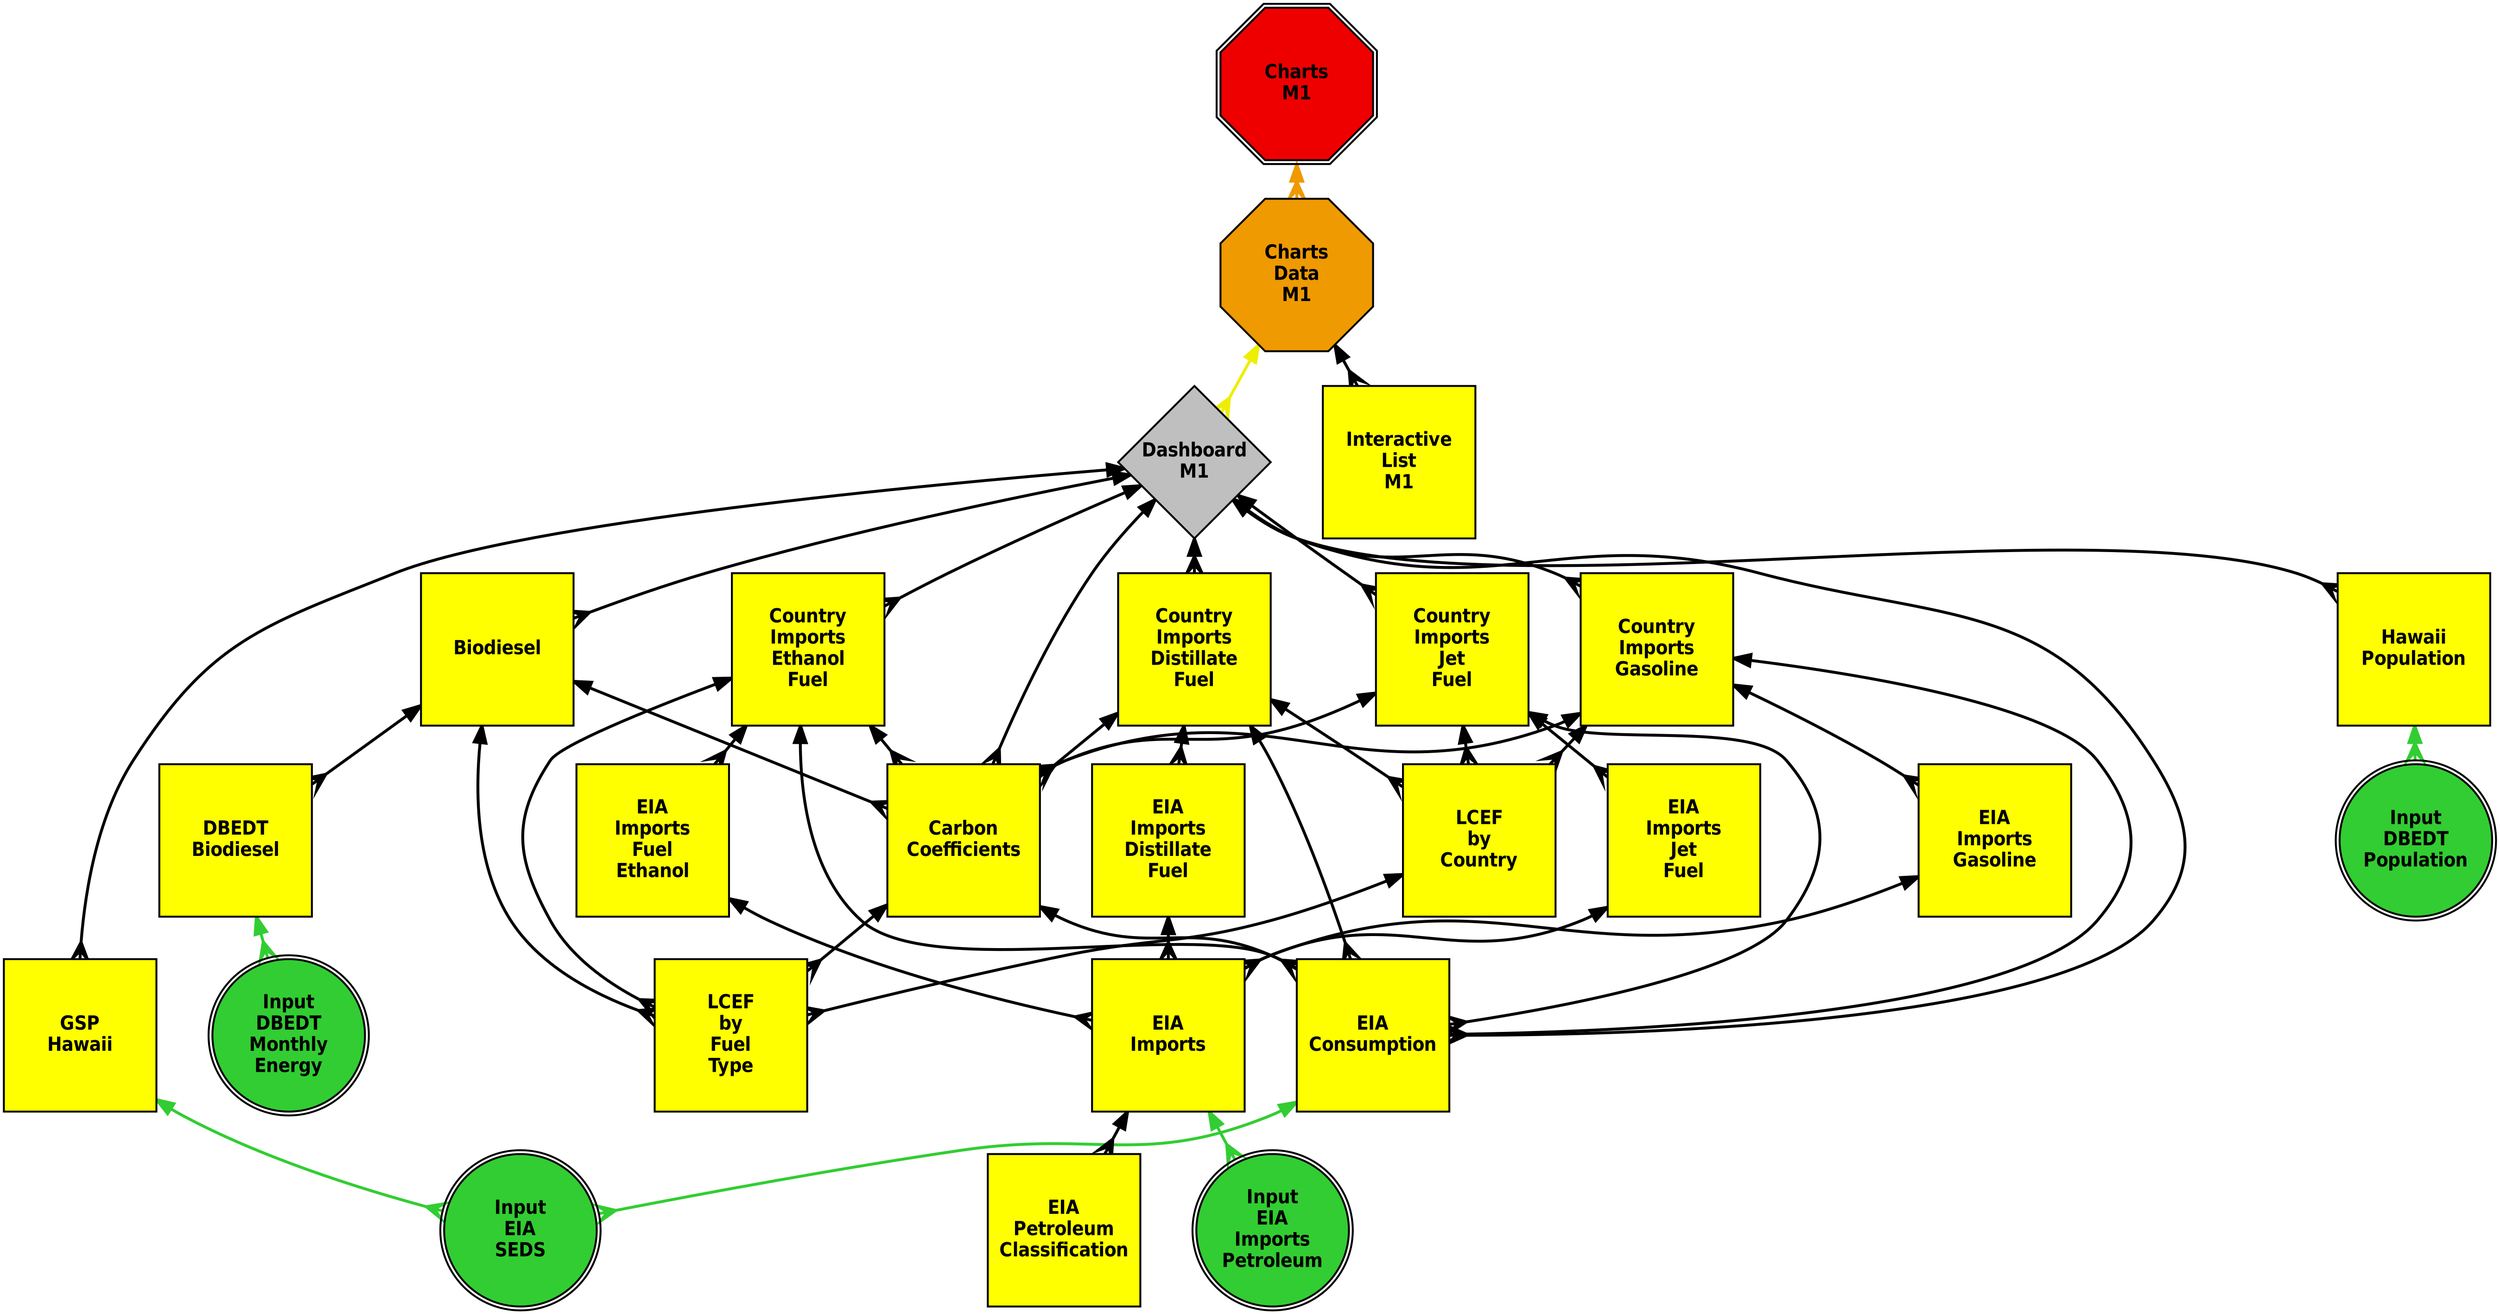 digraph dependencies {
layers="one:two:three";
outputorder="edgesfirst";
nodesep=0.75;
Charts_M1 [layer="two"] [style="filled"] [height="2.2"] [shape="doubleoctagon"] [fontsize="20"] [fillcolor="red2"] [fontname="Helvetica-Narrow-Bold"] [fixedsize="true"] [label="Charts\nM1"] [width="2.2"] [penwidth="2"];
Charts_M1 -> Charts_Data_M1 [layer="one"] [arrowhead="crow"] [color="orange2"] [arrowsize="1.75"] [dir="both"] [penwidth="3"];
Charts_Data_M1 [layer="two"] [style="filled"] [height="2.2"] [shape="octagon"] [fontsize="20"] [fillcolor="orange2"] [fontname="Helvetica-Narrow-Bold"] [fixedsize="true"] [label="Charts\nData\nM1"] [width="2.2"] [penwidth="2"];
Charts_Data_M1 -> Dashboard_M1 [layer="one"] [arrowhead="crow"] [color="yellow2"] [arrowsize="1.75"] [dir="both"] [penwidth="3"];
Charts_Data_M1 -> Interactive_List_M1 [layer="one"] [arrowhead="crow"] [color="black"] [arrowsize="1.75"] [dir="both"] [penwidth="3"];
Dashboard_M1 [layer="two"] [style="filled"] [height="2.2"] [shape="diamond"] [fontsize="20"] [fillcolor="grey75"] [fontname="Helvetica-Narrow-Bold"] [fixedsize="true"] [label="Dashboard\nM1"] [width="2.2"] [penwidth="2"];
Dashboard_M1 -> Biodiesel [layer="one"] [arrowhead="crow"] [color="black"] [arrowsize="1.75"] [dir="both"] [penwidth="3"];
Dashboard_M1 -> Carbon_Coefficients [layer="one"] [arrowhead="crow"] [color="black"] [arrowsize="1.75"] [dir="both"] [penwidth="3"];
Dashboard_M1 -> Country_Imports_Distillate_Fuel [layer="one"] [arrowhead="crow"] [color="black"] [arrowsize="1.75"] [dir="both"] [penwidth="3"];
Dashboard_M1 -> Country_Imports_Ethanol_Fuel [layer="one"] [arrowhead="crow"] [color="black"] [arrowsize="1.75"] [dir="both"] [penwidth="3"];
Dashboard_M1 -> Country_Imports_Gasoline [layer="one"] [arrowhead="crow"] [color="black"] [arrowsize="1.75"] [dir="both"] [penwidth="3"];
Dashboard_M1 -> Country_Imports_Jet_Fuel [layer="one"] [arrowhead="crow"] [color="black"] [arrowsize="1.75"] [dir="both"] [penwidth="3"];
Dashboard_M1 -> EIA_Consumption [layer="one"] [arrowhead="crow"] [color="black"] [arrowsize="1.75"] [dir="both"] [penwidth="3"];
Dashboard_M1 -> GSP_Hawaii [layer="one"] [arrowhead="crow"] [color="black"] [arrowsize="1.75"] [dir="both"] [penwidth="3"];
Dashboard_M1 -> Hawaii_Population [layer="one"] [arrowhead="crow"] [color="black"] [arrowsize="1.75"] [dir="both"] [penwidth="3"];
Interactive_List_M1 [layer="two"] [style="filled"] [height="2.2"] [shape="box"] [fontsize="20"] [fillcolor="yellow"] [fontname="Helvetica-Narrow-Bold"] [fixedsize="true"] [label="Interactive\nList\nM1"] [width="2.2"] [penwidth="2"];
Biodiesel [layer="two"] [style="filled"] [height="2.2"] [shape="box"] [fontsize="20"] [fillcolor="yellow"] [fontname="Helvetica-Narrow-Bold"] [fixedsize="true"] [label="Biodiesel"] [width="2.2"] [penwidth="2"];
Biodiesel -> Carbon_Coefficients [layer="one"] [arrowhead="crow"] [color="black"] [arrowsize="1.75"] [dir="both"] [penwidth="3"];
Biodiesel -> DBEDT_Biodiesel [layer="one"] [arrowhead="crow"] [color="black"] [arrowsize="1.75"] [dir="both"] [penwidth="3"];
Biodiesel -> LCEF_by_Fuel_Type [layer="one"] [arrowhead="crow"] [color="black"] [arrowsize="1.75"] [dir="both"] [penwidth="3"];
Carbon_Coefficients [layer="two"] [style="filled"] [height="2.2"] [shape="box"] [fontsize="20"] [fillcolor="yellow"] [fontname="Helvetica-Narrow-Bold"] [fixedsize="true"] [label="Carbon\nCoefficients"] [width="2.2"] [penwidth="2"];
Carbon_Coefficients -> EIA_Consumption [layer="one"] [arrowhead="crow"] [color="black"] [arrowsize="1.75"] [dir="both"] [penwidth="3"];
Carbon_Coefficients -> LCEF_by_Fuel_Type [layer="one"] [arrowhead="crow"] [color="black"] [arrowsize="1.75"] [dir="both"] [penwidth="3"];
Country_Imports_Distillate_Fuel [layer="two"] [style="filled"] [height="2.2"] [shape="box"] [fontsize="20"] [fillcolor="yellow"] [fontname="Helvetica-Narrow-Bold"] [fixedsize="true"] [label="Country\nImports\nDistillate\nFuel"] [width="2.2"] [penwidth="2"];
Country_Imports_Distillate_Fuel -> Carbon_Coefficients [layer="one"] [arrowhead="crow"] [color="black"] [arrowsize="1.75"] [dir="both"] [penwidth="3"];
Country_Imports_Distillate_Fuel -> EIA_Consumption [layer="one"] [arrowhead="crow"] [color="black"] [arrowsize="1.75"] [dir="both"] [penwidth="3"];
Country_Imports_Distillate_Fuel -> EIA_Imports_Distillate_Fuel [layer="one"] [arrowhead="crow"] [color="black"] [arrowsize="1.75"] [dir="both"] [penwidth="3"];
Country_Imports_Distillate_Fuel -> LCEF_by_Country [layer="one"] [arrowhead="crow"] [color="black"] [arrowsize="1.75"] [dir="both"] [penwidth="3"];
Country_Imports_Ethanol_Fuel [layer="two"] [style="filled"] [height="2.2"] [shape="box"] [fontsize="20"] [fillcolor="yellow"] [fontname="Helvetica-Narrow-Bold"] [fixedsize="true"] [label="Country\nImports\nEthanol\nFuel"] [width="2.2"] [penwidth="2"];
Country_Imports_Ethanol_Fuel -> Carbon_Coefficients [layer="one"] [arrowhead="crow"] [color="black"] [arrowsize="1.75"] [dir="both"] [penwidth="3"];
Country_Imports_Ethanol_Fuel -> EIA_Consumption [layer="one"] [arrowhead="crow"] [color="black"] [arrowsize="1.75"] [dir="both"] [penwidth="3"];
Country_Imports_Ethanol_Fuel -> EIA_Imports_Fuel_Ethanol [layer="one"] [arrowhead="crow"] [color="black"] [arrowsize="1.75"] [dir="both"] [penwidth="3"];
Country_Imports_Ethanol_Fuel -> LCEF_by_Fuel_Type [layer="one"] [arrowhead="crow"] [color="black"] [arrowsize="1.75"] [dir="both"] [penwidth="3"];
Country_Imports_Gasoline [layer="two"] [style="filled"] [height="2.2"] [shape="box"] [fontsize="20"] [fillcolor="yellow"] [fontname="Helvetica-Narrow-Bold"] [fixedsize="true"] [label="Country\nImports\nGasoline"] [width="2.2"] [penwidth="2"];
Country_Imports_Gasoline -> Carbon_Coefficients [layer="one"] [arrowhead="crow"] [color="black"] [arrowsize="1.75"] [dir="both"] [penwidth="3"];
Country_Imports_Gasoline -> EIA_Consumption [layer="one"] [arrowhead="crow"] [color="black"] [arrowsize="1.75"] [dir="both"] [penwidth="3"];
Country_Imports_Gasoline -> EIA_Imports_Gasoline [layer="one"] [arrowhead="crow"] [color="black"] [arrowsize="1.75"] [dir="both"] [penwidth="3"];
Country_Imports_Gasoline -> LCEF_by_Country [layer="one"] [arrowhead="crow"] [color="black"] [arrowsize="1.75"] [dir="both"] [penwidth="3"];
Country_Imports_Jet_Fuel [layer="two"] [style="filled"] [height="2.2"] [shape="box"] [fontsize="20"] [fillcolor="yellow"] [fontname="Helvetica-Narrow-Bold"] [fixedsize="true"] [label="Country\nImports\nJet\nFuel"] [width="2.2"] [penwidth="2"];
Country_Imports_Jet_Fuel -> Carbon_Coefficients [layer="one"] [arrowhead="crow"] [color="black"] [arrowsize="1.75"] [dir="both"] [penwidth="3"];
Country_Imports_Jet_Fuel -> EIA_Consumption [layer="one"] [arrowhead="crow"] [color="black"] [arrowsize="1.75"] [dir="both"] [penwidth="3"];
Country_Imports_Jet_Fuel -> EIA_Imports_Jet_Fuel [layer="one"] [arrowhead="crow"] [color="black"] [arrowsize="1.75"] [dir="both"] [penwidth="3"];
Country_Imports_Jet_Fuel -> LCEF_by_Country [layer="one"] [arrowhead="crow"] [color="black"] [arrowsize="1.75"] [dir="both"] [penwidth="3"];
EIA_Consumption [layer="two"] [style="filled"] [height="2.2"] [shape="box"] [fontsize="20"] [fillcolor="yellow"] [fontname="Helvetica-Narrow-Bold"] [fixedsize="true"] [label="EIA\nConsumption"] [width="2.2"] [penwidth="2"];
EIA_Consumption -> Input_EIA_SEDS [layer="one"] [arrowhead="crow"] [color="limegreen"] [arrowsize="1.75"] [dir="both"] [penwidth="3"];
GSP_Hawaii [layer="two"] [style="filled"] [height="2.2"] [shape="box"] [fontsize="20"] [fillcolor="yellow"] [fontname="Helvetica-Narrow-Bold"] [fixedsize="true"] [label="GSP\nHawaii"] [width="2.2"] [penwidth="2"];
GSP_Hawaii -> Input_EIA_SEDS [layer="one"] [arrowhead="crow"] [color="limegreen"] [arrowsize="1.75"] [dir="both"] [penwidth="3"];
Hawaii_Population [layer="two"] [style="filled"] [height="2.2"] [shape="box"] [fontsize="20"] [fillcolor="yellow"] [fontname="Helvetica-Narrow-Bold"] [fixedsize="true"] [label="Hawaii\nPopulation"] [width="2.2"] [penwidth="2"];
Hawaii_Population -> Input_DBEDT_Population [layer="one"] [arrowhead="crow"] [color="limegreen"] [arrowsize="1.75"] [dir="both"] [penwidth="3"];
DBEDT_Biodiesel [layer="two"] [style="filled"] [height="2.2"] [shape="box"] [fontsize="20"] [fillcolor="yellow"] [fontname="Helvetica-Narrow-Bold"] [fixedsize="true"] [label="DBEDT\nBiodiesel"] [width="2.2"] [penwidth="2"];
DBEDT_Biodiesel -> Input_DBEDT_Monthly_Energy [layer="one"] [arrowhead="crow"] [color="limegreen"] [arrowsize="1.75"] [dir="both"] [penwidth="3"];
LCEF_by_Fuel_Type [layer="two"] [style="filled"] [height="2.2"] [shape="box"] [fontsize="20"] [fillcolor="yellow"] [fontname="Helvetica-Narrow-Bold"] [fixedsize="true"] [label="LCEF\nby\nFuel\nType"] [width="2.2"] [penwidth="2"];
EIA_Imports_Distillate_Fuel [layer="two"] [style="filled"] [height="2.2"] [shape="box"] [fontsize="20"] [fillcolor="yellow"] [fontname="Helvetica-Narrow-Bold"] [fixedsize="true"] [label="EIA\nImports\nDistillate\nFuel"] [width="2.2"] [penwidth="2"];
EIA_Imports_Distillate_Fuel -> EIA_Imports [layer="one"] [arrowhead="crow"] [color="black"] [arrowsize="1.75"] [dir="both"] [penwidth="3"];
LCEF_by_Country [layer="two"] [style="filled"] [height="2.2"] [shape="box"] [fontsize="20"] [fillcolor="yellow"] [fontname="Helvetica-Narrow-Bold"] [fixedsize="true"] [label="LCEF\nby\nCountry"] [width="2.2"] [penwidth="2"];
LCEF_by_Country -> LCEF_by_Fuel_Type [layer="one"] [arrowhead="crow"] [color="black"] [arrowsize="1.75"] [dir="both"] [penwidth="3"];
EIA_Imports_Fuel_Ethanol [layer="two"] [style="filled"] [height="2.2"] [shape="box"] [fontsize="20"] [fillcolor="yellow"] [fontname="Helvetica-Narrow-Bold"] [fixedsize="true"] [label="EIA\nImports\nFuel\nEthanol"] [width="2.2"] [penwidth="2"];
EIA_Imports_Fuel_Ethanol -> EIA_Imports [layer="one"] [arrowhead="crow"] [color="black"] [arrowsize="1.75"] [dir="both"] [penwidth="3"];
EIA_Imports_Gasoline [layer="two"] [style="filled"] [height="2.2"] [shape="box"] [fontsize="20"] [fillcolor="yellow"] [fontname="Helvetica-Narrow-Bold"] [fixedsize="true"] [label="EIA\nImports\nGasoline"] [width="2.2"] [penwidth="2"];
EIA_Imports_Gasoline -> EIA_Imports [layer="one"] [arrowhead="crow"] [color="black"] [arrowsize="1.75"] [dir="both"] [penwidth="3"];
EIA_Imports_Jet_Fuel [layer="two"] [style="filled"] [height="2.2"] [shape="box"] [fontsize="20"] [fillcolor="yellow"] [fontname="Helvetica-Narrow-Bold"] [fixedsize="true"] [label="EIA\nImports\nJet\nFuel"] [width="2.2"] [penwidth="2"];
EIA_Imports_Jet_Fuel -> EIA_Imports [layer="one"] [arrowhead="crow"] [color="black"] [arrowsize="1.75"] [dir="both"] [penwidth="3"];
Input_EIA_SEDS [layer="two"] [style="filled"] [height="2.2"] [shape="doublecircle"] [fontsize="20"] [fillcolor="limegreen"] [fontname="Helvetica-Narrow-Bold"] [fixedsize="true"] [label="Input\nEIA\nSEDS"] [width="2.2"] [penwidth="2"];
Input_DBEDT_Population [layer="two"] [style="filled"] [height="2.2"] [shape="doublecircle"] [fontsize="20"] [fillcolor="limegreen"] [fontname="Helvetica-Narrow-Bold"] [fixedsize="true"] [label="Input\nDBEDT\nPopulation"] [width="2.2"] [penwidth="2"];
Input_DBEDT_Monthly_Energy [layer="two"] [style="filled"] [height="2.2"] [shape="doublecircle"] [fontsize="20"] [fillcolor="limegreen"] [fontname="Helvetica-Narrow-Bold"] [fixedsize="true"] [label="Input\nDBEDT\nMonthly\nEnergy"] [width="2.2"] [penwidth="2"];
EIA_Imports [layer="two"] [style="filled"] [height="2.2"] [shape="box"] [fontsize="20"] [fillcolor="yellow"] [fontname="Helvetica-Narrow-Bold"] [fixedsize="true"] [label="EIA\nImports"] [width="2.2"] [penwidth="2"];
EIA_Imports -> EIA_Petroleum_Classification [layer="one"] [arrowhead="crow"] [color="black"] [arrowsize="1.75"] [dir="both"] [penwidth="3"];
EIA_Imports -> Input_EIA_Imports_Petroleum [layer="one"] [arrowhead="crow"] [color="limegreen"] [arrowsize="1.75"] [dir="both"] [penwidth="3"];
EIA_Petroleum_Classification [layer="two"] [style="filled"] [height="2.2"] [shape="box"] [fontsize="20"] [fillcolor="yellow"] [fontname="Helvetica-Narrow-Bold"] [fixedsize="true"] [label="EIA\nPetroleum\nClassification"] [width="2.2"] [penwidth="2"];
Input_EIA_Imports_Petroleum [layer="two"] [style="filled"] [height="2.2"] [shape="doublecircle"] [fontsize="20"] [fillcolor="limegreen"] [fontname="Helvetica-Narrow-Bold"] [fixedsize="true"] [label="Input\nEIA\nImports\nPetroleum"] [width="2.2"] [penwidth="2"];
}